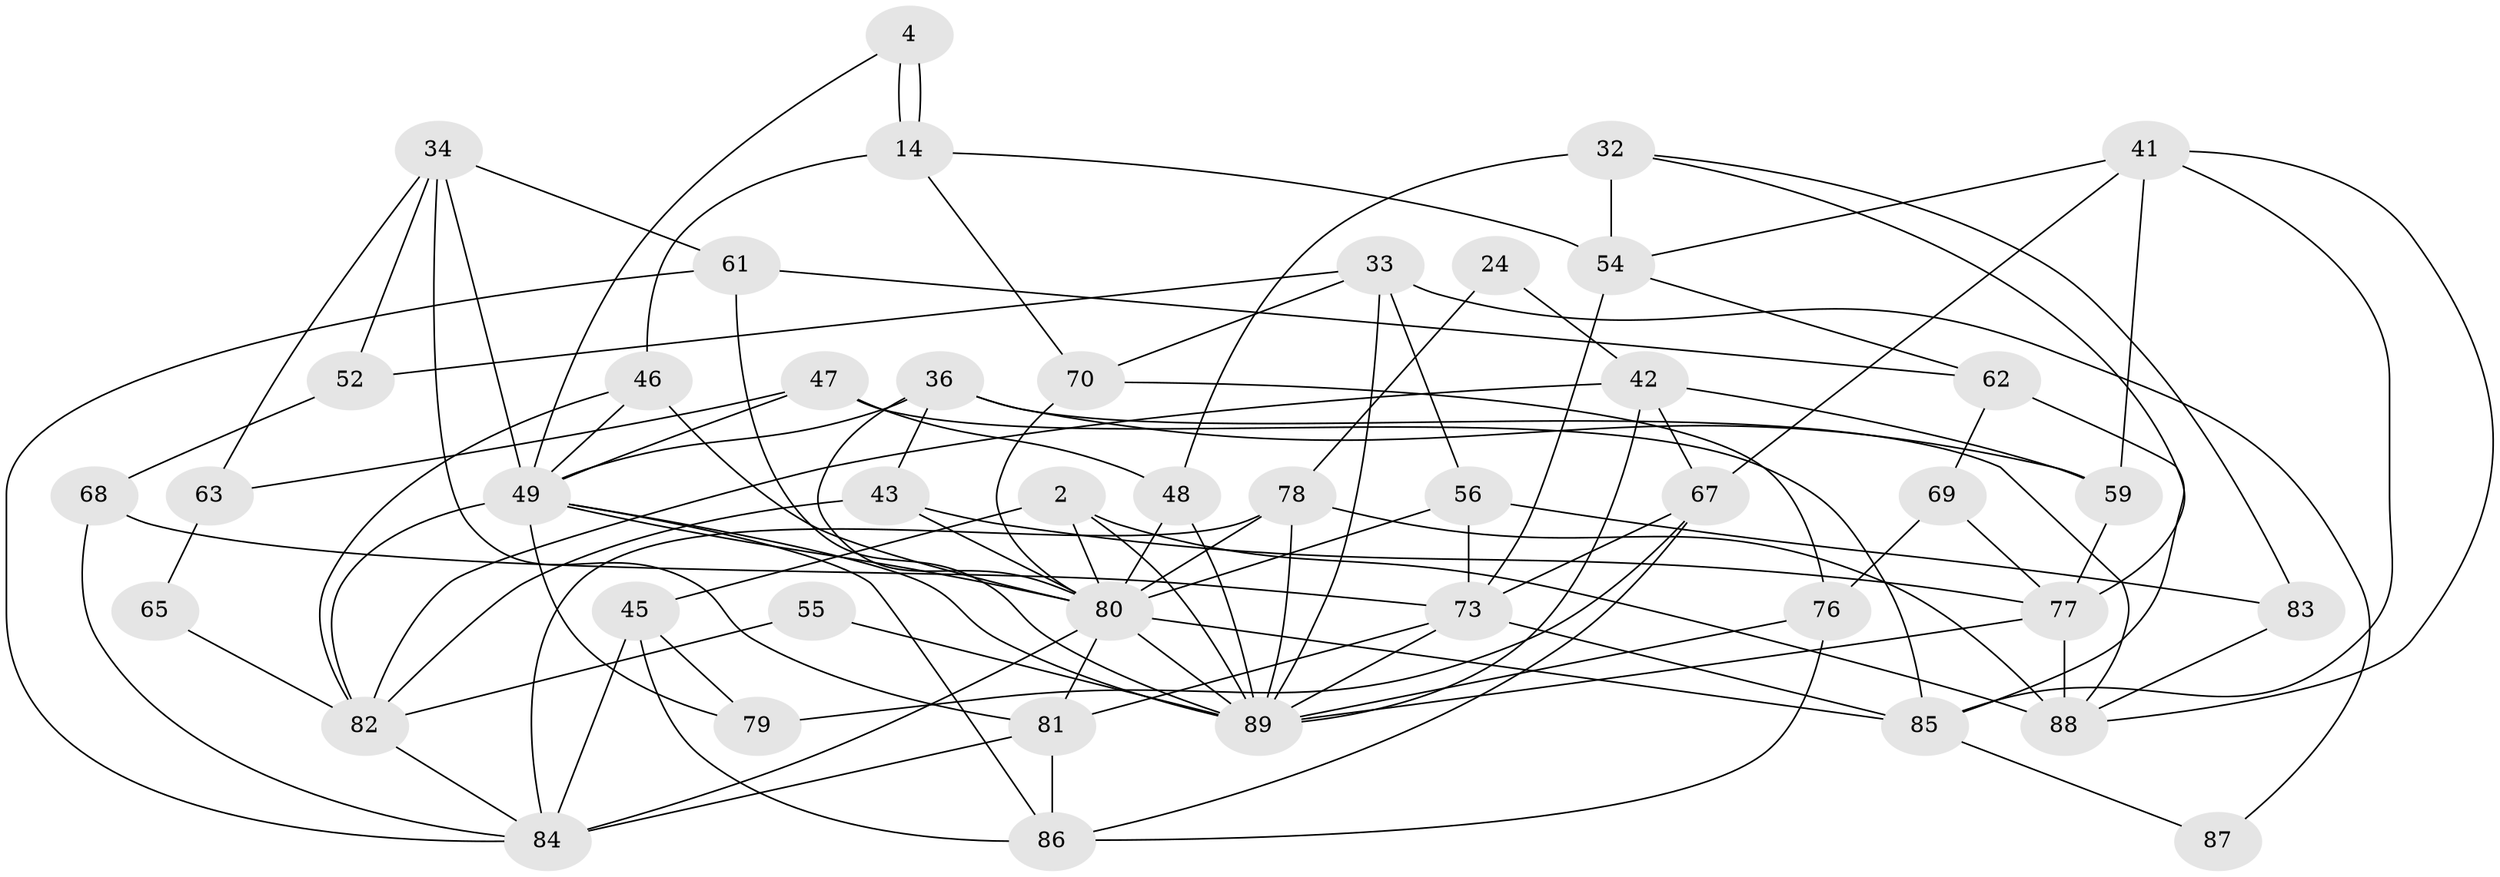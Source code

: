 // original degree distribution, {4: 0.25842696629213485, 5: 0.23595505617977527, 3: 0.3146067415730337, 7: 0.02247191011235955, 2: 0.10112359550561797, 6: 0.033707865168539325, 8: 0.02247191011235955, 9: 0.011235955056179775}
// Generated by graph-tools (version 1.1) at 2025/55/03/04/25 21:55:30]
// undirected, 44 vertices, 105 edges
graph export_dot {
graph [start="1"]
  node [color=gray90,style=filled];
  2;
  4;
  14;
  24;
  32 [super="+9"];
  33 [super="+22"];
  34 [super="+6"];
  36 [super="+19"];
  41;
  42;
  43;
  45;
  46;
  47 [super="+25"];
  48 [super="+5+23"];
  49 [super="+15+29+44+30"];
  52;
  54 [super="+18"];
  55;
  56 [super="+51+7"];
  59;
  61;
  62;
  63;
  65;
  67 [super="+11"];
  68;
  69;
  70;
  73 [super="+31+58"];
  76 [super="+21"];
  77 [super="+64"];
  78 [super="+17"];
  79;
  80 [super="+66+72"];
  81 [super="+27"];
  82 [super="+26+37"];
  83;
  84 [super="+20+53+60"];
  85 [super="+12"];
  86;
  87;
  88 [super="+57"];
  89 [super="+39+75"];
  2 -- 88;
  2 -- 45;
  2 -- 80;
  2 -- 89;
  4 -- 14;
  4 -- 14;
  4 -- 49;
  14 -- 46;
  14 -- 54;
  14 -- 70;
  24 -- 78;
  24 -- 42;
  32 -- 48 [weight=2];
  32 -- 83;
  32 -- 54;
  32 -- 77;
  33 -- 56 [weight=2];
  33 -- 89;
  33 -- 52;
  33 -- 70;
  33 -- 87;
  34 -- 61;
  34 -- 63;
  34 -- 52;
  34 -- 81;
  34 -- 49;
  36 -- 43 [weight=2];
  36 -- 59;
  36 -- 49;
  36 -- 80;
  36 -- 88;
  41 -- 59;
  41 -- 54;
  41 -- 67;
  41 -- 85;
  41 -- 88;
  42 -- 59;
  42 -- 67;
  42 -- 89;
  42 -- 82;
  43 -- 80;
  43 -- 82;
  43 -- 77;
  45 -- 86;
  45 -- 79;
  45 -- 84;
  46 -- 80 [weight=2];
  46 -- 49;
  46 -- 82;
  47 -- 48 [weight=2];
  47 -- 49 [weight=2];
  47 -- 63;
  47 -- 85;
  48 -- 89 [weight=3];
  48 -- 80 [weight=2];
  49 -- 86;
  49 -- 89 [weight=3];
  49 -- 79;
  49 -- 80;
  49 -- 82 [weight=3];
  52 -- 68;
  54 -- 62;
  54 -- 73 [weight=2];
  55 -- 82;
  55 -- 89;
  56 -- 80 [weight=5];
  56 -- 83;
  56 -- 73;
  59 -- 77;
  61 -- 62;
  61 -- 84;
  61 -- 89;
  62 -- 85;
  62 -- 69;
  63 -- 65;
  65 -- 82;
  67 -- 79;
  67 -- 86;
  67 -- 73;
  68 -- 73;
  68 -- 84;
  69 -- 76;
  69 -- 77;
  70 -- 76;
  70 -- 80;
  73 -- 85;
  73 -- 81;
  73 -- 89;
  76 -- 86;
  76 -- 89;
  77 -- 88 [weight=2];
  77 -- 89;
  78 -- 84 [weight=2];
  78 -- 88;
  78 -- 80;
  78 -- 89 [weight=3];
  80 -- 81;
  80 -- 85 [weight=3];
  80 -- 84 [weight=2];
  80 -- 89;
  81 -- 86;
  81 -- 84;
  82 -- 84 [weight=2];
  83 -- 88;
  85 -- 87;
}
